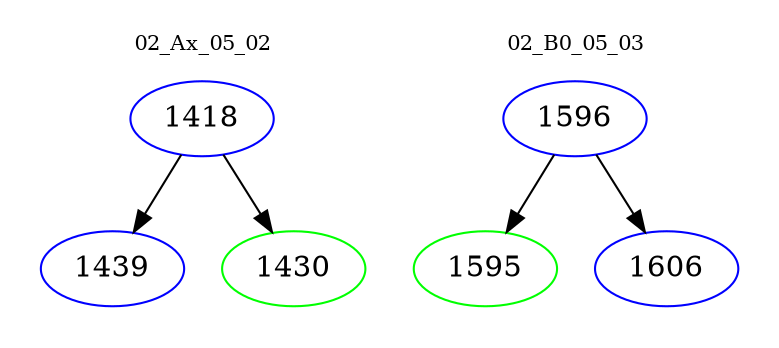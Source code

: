 digraph{
subgraph cluster_0 {
color = white
label = "02_Ax_05_02";
fontsize=10;
T0_1418 [label="1418", color="blue"]
T0_1418 -> T0_1439 [color="black"]
T0_1439 [label="1439", color="blue"]
T0_1418 -> T0_1430 [color="black"]
T0_1430 [label="1430", color="green"]
}
subgraph cluster_1 {
color = white
label = "02_B0_05_03";
fontsize=10;
T1_1596 [label="1596", color="blue"]
T1_1596 -> T1_1595 [color="black"]
T1_1595 [label="1595", color="green"]
T1_1596 -> T1_1606 [color="black"]
T1_1606 [label="1606", color="blue"]
}
}

